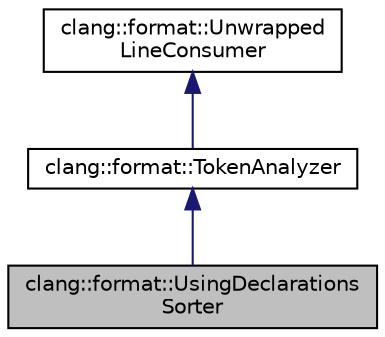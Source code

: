 digraph "clang::format::UsingDeclarationsSorter"
{
 // LATEX_PDF_SIZE
  bgcolor="transparent";
  edge [fontname="Helvetica",fontsize="10",labelfontname="Helvetica",labelfontsize="10"];
  node [fontname="Helvetica",fontsize="10",shape=record];
  Node1 [label="clang::format::UsingDeclarations\lSorter",height=0.2,width=0.4,color="black", fillcolor="grey75", style="filled", fontcolor="black",tooltip=" "];
  Node2 -> Node1 [dir="back",color="midnightblue",fontsize="10",style="solid",fontname="Helvetica"];
  Node2 [label="clang::format::TokenAnalyzer",height=0.2,width=0.4,color="black",URL="$classclang_1_1format_1_1TokenAnalyzer.html",tooltip=" "];
  Node3 -> Node2 [dir="back",color="midnightblue",fontsize="10",style="solid",fontname="Helvetica"];
  Node3 [label="clang::format::Unwrapped\lLineConsumer",height=0.2,width=0.4,color="black",URL="$classclang_1_1format_1_1UnwrappedLineConsumer.html",tooltip=" "];
}
